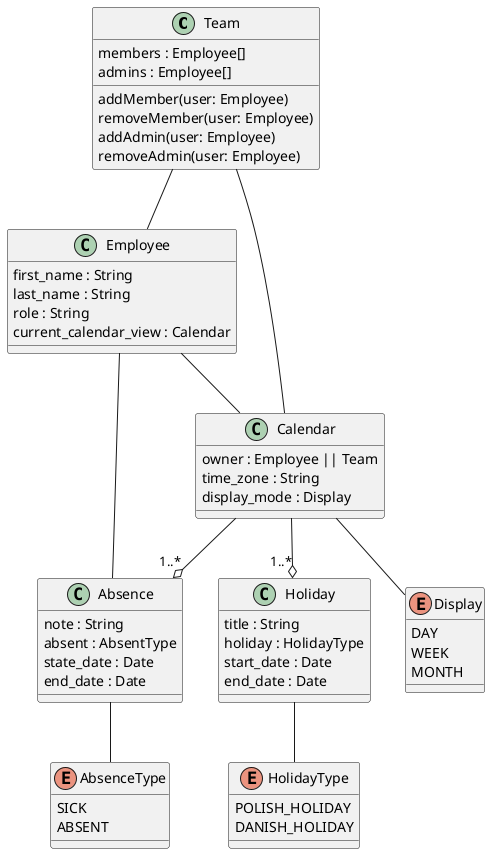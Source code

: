 @startuml admin_statechart_diagram
top to bottom direction

Team -- Employee
Team -- Calendar

Employee -- Calendar
Employee -- Absence

Calendar --o "1..*" Holiday
Calendar --o "1..*" Absence
Calendar -- Display

Absence -- AbsenceType

Holiday -- HolidayType



class Team {
    members : Employee[]
    admins : Employee[]

    addMember(user: Employee)
    removeMember(user: Employee)
    addAdmin(user: Employee)
    removeAdmin(user: Employee)
}

class Employee {
    first_name : String
    last_name : String
    role : String
    current_calendar_view : Calendar
}

class Calendar {
    owner : Employee || Team
    time_zone : String
    display_mode : Display
}

class Holiday {
    title : String
    holiday : HolidayType
    start_date : Date
    end_date : Date
}

class Absence {
    note : String
    absent : AbsentType
    state_date : Date
    end_date : Date
}

enum HolidayType {
    POLISH_HOLIDAY
    DANISH_HOLIDAY
}

enum Display {
    DAY
    WEEK
    MONTH
}

enum AbsenceType {
    SICK
    ABSENT
}

@enduml